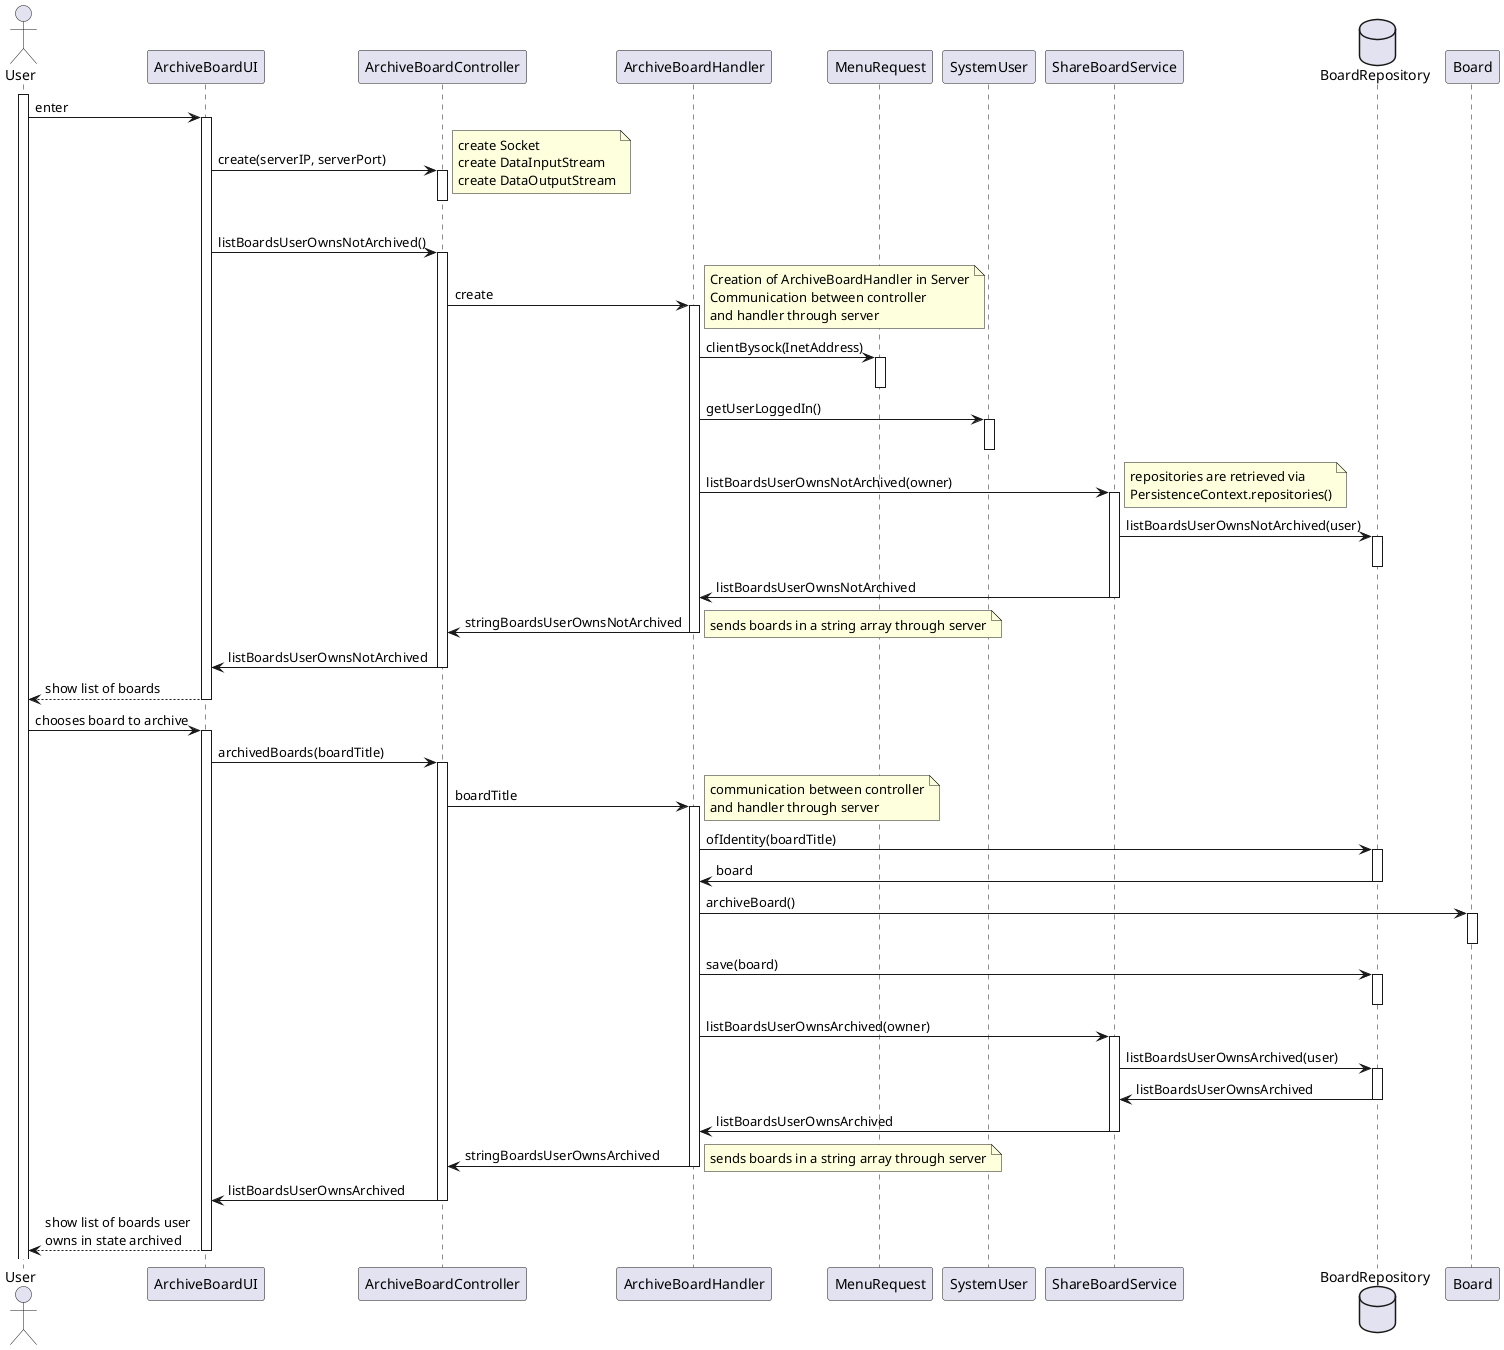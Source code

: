 @startuml
actor User as user
participant ArchiveBoardUI as ui
participant ArchiveBoardController as ctrl
participant ArchiveBoardHandler as handler
participant MenuRequest as menu
participant SystemUser as s_user
participant ShareBoardService as svc
database BoardRepository as b_repository
participant Board as b



activate user
user -> ui :enter
activate ui

    ui -> ctrl :create(serverIP, serverPort)
    note right: create Socket\ncreate DataInputStream\ncreate DataOutputStream
    activate ctrl
    deactivate ctrl

    ui -> ctrl :listBoardsUserOwnsNotArchived()
    activate ctrl
        ctrl ->handler: create
        note right: Creation of ArchiveBoardHandler in Server\nCommunication between controller\nand handler through server
        activate handler
            handler -> menu: clientBysock(InetAddress)
            activate menu
            deactivate menu
            handler -> s_user : getUserLoggedIn()
            activate s_user
            deactivate s_user


            handler -> svc :listBoardsUserOwnsNotArchived(owner)
            note right : repositories are retrieved via\nPersistenceContext.repositories()
            activate svc
                svc -> b_repository:listBoardsUserOwnsNotArchived(user)
                activate b_repository
                deactivate b_repository
                svc -> handler : listBoardsUserOwnsNotArchived
            deactivate svc
            handler -> ctrl : stringBoardsUserOwnsNotArchived
             note right: sends boards in a string array through server
        deactivate handler

        ctrl -> ui :listBoardsUserOwnsNotArchived
            deactivate ctrl
        ui --> user : show list of boards

deactivate ui

user -> ui: chooses board to archive
activate ui
    ui -> ctrl :archivedBoards(boardTitle)
    activate ctrl
        ctrl -> handler : boardTitle
        note right: communication between controller\nand handler through server
        activate handler

        handler -> b_repository : ofIdentity(boardTitle)
        activate b_repository
            b_repository -> handler : board
        deactivate b_repository

        handler -> b :archiveBoard()
        activate b
        deactivate b

        handler -> b_repository :save(board)
        activate b_repository
        deactivate b_repository

        handler -> svc : listBoardsUserOwnsArchived(owner)
        activate svc
            svc -> b_repository :listBoardsUserOwnsArchived(user)
            activate b_repository
                b_repository -> svc :listBoardsUserOwnsArchived
            deactivate b_repository

        svc -> handler : listBoardsUserOwnsArchived
        deactivate svc

        handler -> ctrl : stringBoardsUserOwnsArchived
        note right: sends boards in a string array through server
        deactivate handler
        ctrl -> ui:listBoardsUserOwnsArchived
    deactivate ctrl

    ui--> user :show list of boards user \nowns in state archived
deactivate ui


@enduml



